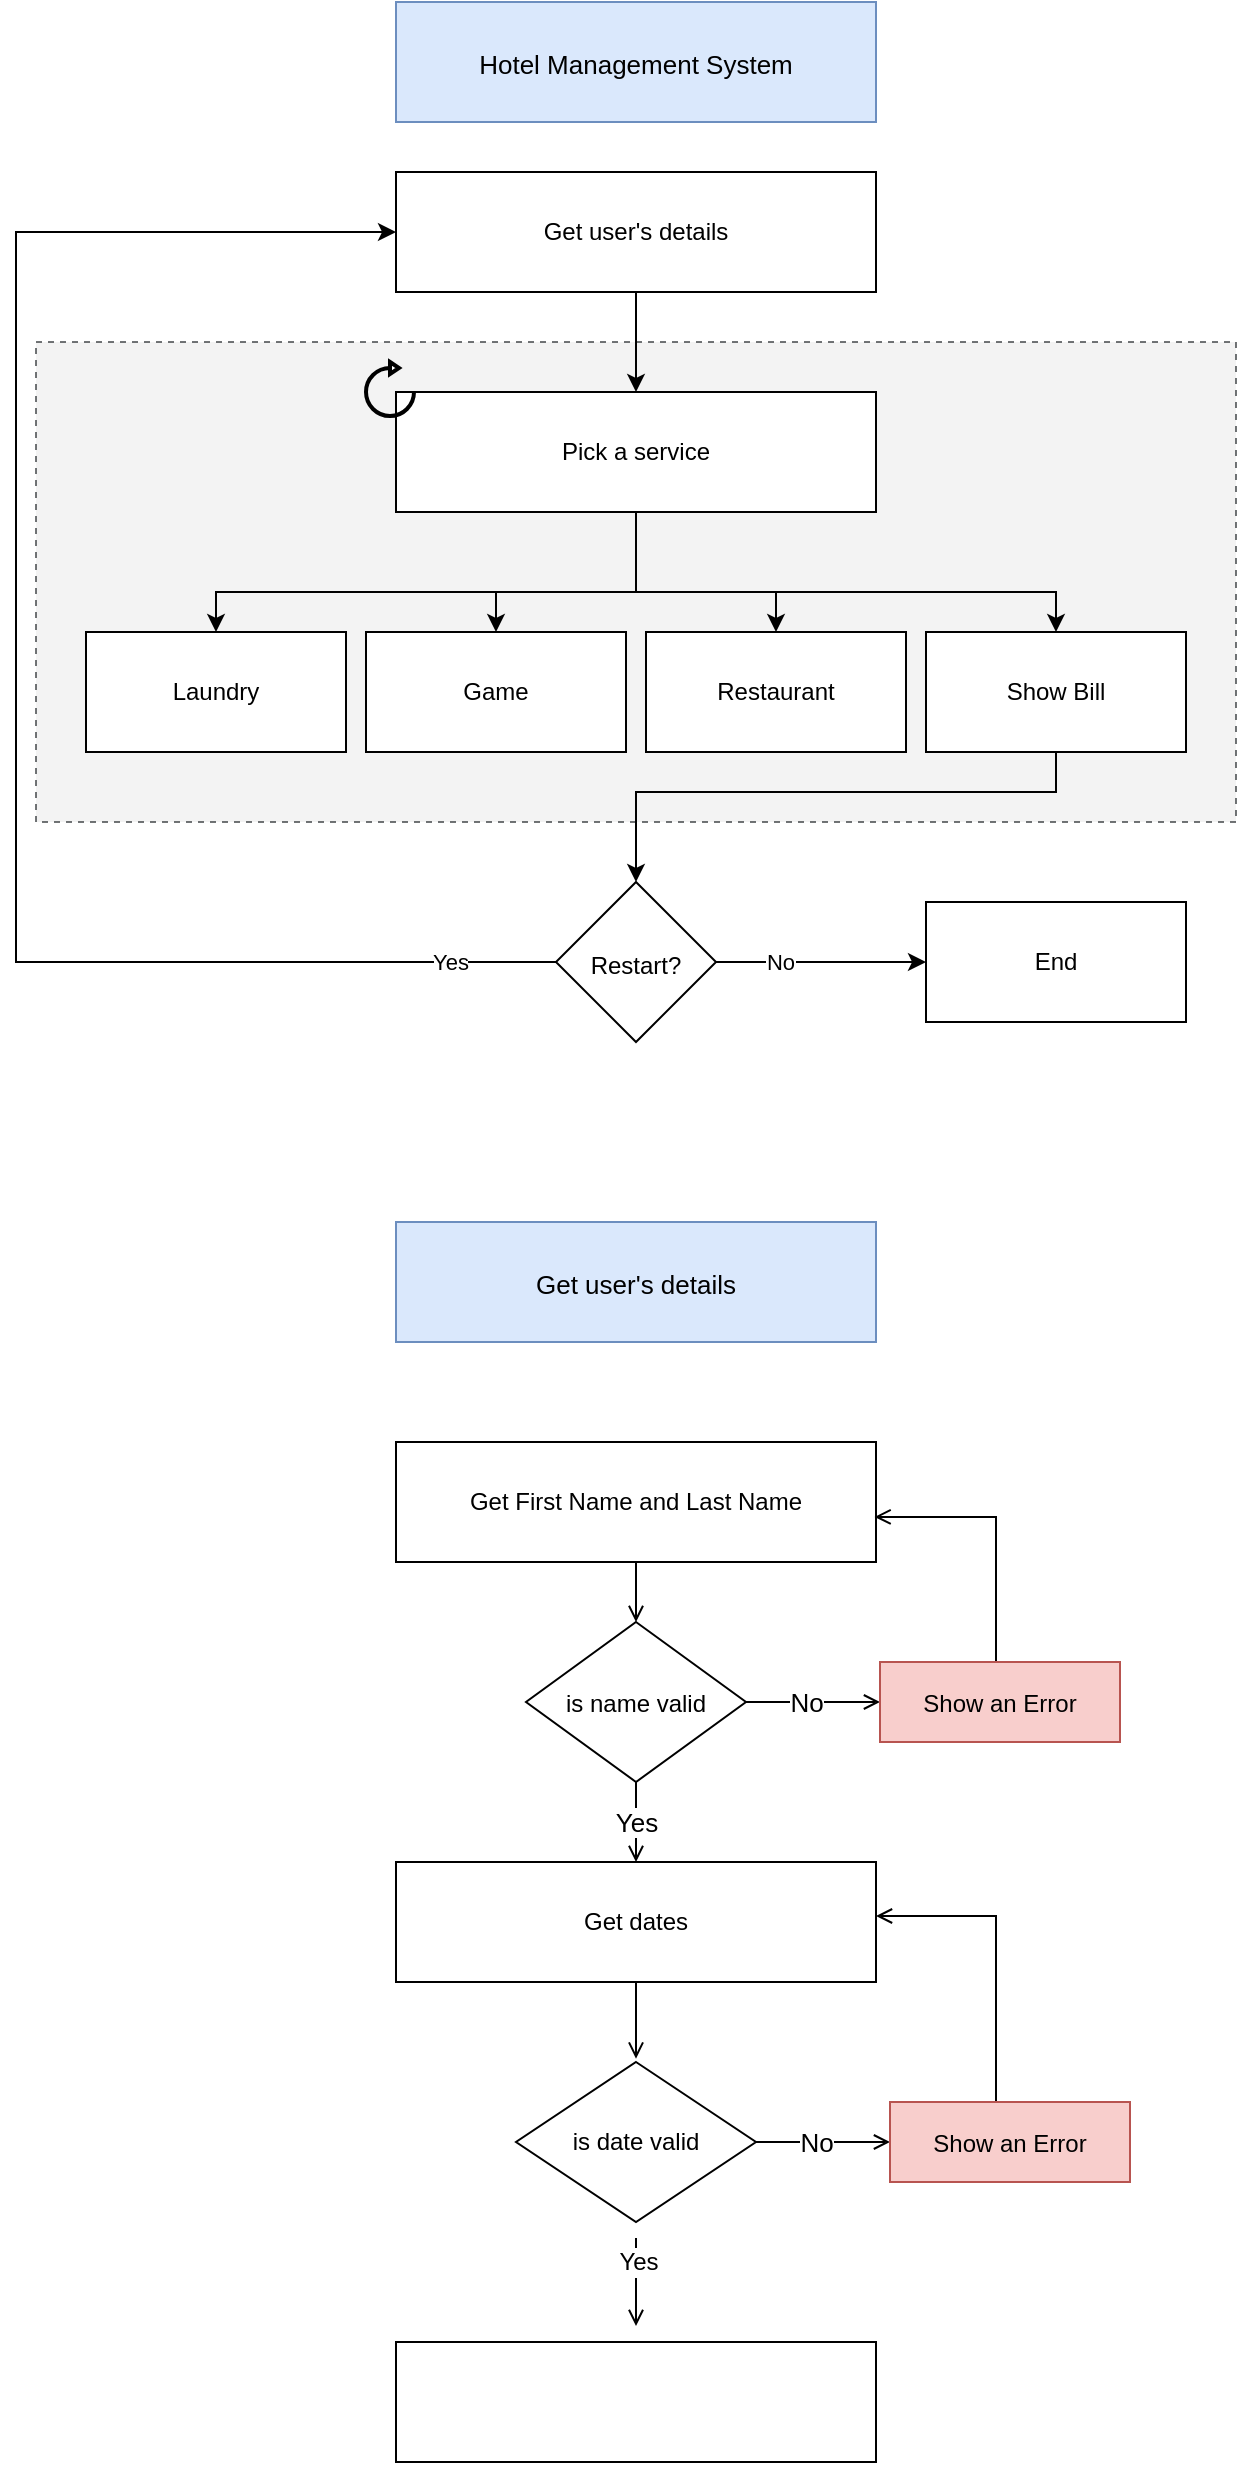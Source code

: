 <mxfile version="20.7.4" type="device"><diagram id="noBiFy3wOc1JuXyiB70l" name="Page-1"><mxGraphModel dx="1663" dy="887" grid="1" gridSize="10" guides="1" tooltips="1" connect="1" arrows="1" fold="1" page="1" pageScale="1" pageWidth="850" pageHeight="1100" math="0" shadow="0"><root><mxCell id="0"/><mxCell id="1" parent="0"/><mxCell id="cH7AWFVXMHexku1K2pnK-41" value="" style="rounded=0;whiteSpace=wrap;html=1;fontSize=16;dashed=1;fillColor=#eeeeee;strokeWidth=1;perimeterSpacing=2;strokeColor=#36393d;opacity=70;" vertex="1" parent="1"><mxGeometry x="130" y="240" width="600" height="240" as="geometry"/></mxCell><mxCell id="cH7AWFVXMHexku1K2pnK-3" value="" style="edgeStyle=orthogonalEdgeStyle;rounded=0;orthogonalLoop=1;jettySize=auto;html=1;" edge="1" parent="1" source="cH7AWFVXMHexku1K2pnK-1" target="cH7AWFVXMHexku1K2pnK-2"><mxGeometry relative="1" as="geometry"/></mxCell><mxCell id="cH7AWFVXMHexku1K2pnK-1" value="Get user's details" style="whiteSpace=wrap;html=1;rounded=1;arcSize=0;" vertex="1" parent="1"><mxGeometry x="310" y="155" width="240" height="60" as="geometry"/></mxCell><mxCell id="cH7AWFVXMHexku1K2pnK-8" value="" style="edgeStyle=orthogonalEdgeStyle;rounded=0;orthogonalLoop=1;jettySize=auto;html=1;" edge="1" parent="1" source="cH7AWFVXMHexku1K2pnK-2" target="cH7AWFVXMHexku1K2pnK-6"><mxGeometry relative="1" as="geometry"><Array as="points"><mxPoint x="430" y="365"/><mxPoint x="500" y="365"/></Array></mxGeometry></mxCell><mxCell id="cH7AWFVXMHexku1K2pnK-9" style="edgeStyle=orthogonalEdgeStyle;rounded=0;orthogonalLoop=1;jettySize=auto;html=1;entryX=0.5;entryY=0;entryDx=0;entryDy=0;" edge="1" parent="1" source="cH7AWFVXMHexku1K2pnK-2" target="cH7AWFVXMHexku1K2pnK-5"><mxGeometry relative="1" as="geometry"><Array as="points"><mxPoint x="430" y="365"/><mxPoint x="360" y="365"/></Array></mxGeometry></mxCell><mxCell id="cH7AWFVXMHexku1K2pnK-10" style="edgeStyle=orthogonalEdgeStyle;rounded=0;orthogonalLoop=1;jettySize=auto;html=1;" edge="1" parent="1" source="cH7AWFVXMHexku1K2pnK-2" target="cH7AWFVXMHexku1K2pnK-4"><mxGeometry relative="1" as="geometry"><Array as="points"><mxPoint x="430" y="365"/><mxPoint x="220" y="365"/></Array></mxGeometry></mxCell><mxCell id="cH7AWFVXMHexku1K2pnK-11" style="edgeStyle=orthogonalEdgeStyle;rounded=0;orthogonalLoop=1;jettySize=auto;html=1;entryX=0.5;entryY=0;entryDx=0;entryDy=0;" edge="1" parent="1" source="cH7AWFVXMHexku1K2pnK-2" target="cH7AWFVXMHexku1K2pnK-7"><mxGeometry relative="1" as="geometry"><Array as="points"><mxPoint x="430" y="365"/><mxPoint x="640" y="365"/></Array></mxGeometry></mxCell><mxCell id="cH7AWFVXMHexku1K2pnK-2" value="Pick a service" style="whiteSpace=wrap;html=1;rounded=1;arcSize=0;" vertex="1" parent="1"><mxGeometry x="310" y="265" width="240" height="60" as="geometry"/></mxCell><mxCell id="cH7AWFVXMHexku1K2pnK-4" value="Laundry" style="whiteSpace=wrap;html=1;rounded=1;arcSize=0;" vertex="1" parent="1"><mxGeometry x="155" y="385" width="130" height="60" as="geometry"/></mxCell><mxCell id="cH7AWFVXMHexku1K2pnK-5" value="Game" style="whiteSpace=wrap;html=1;rounded=1;arcSize=0;" vertex="1" parent="1"><mxGeometry x="295" y="385" width="130" height="60" as="geometry"/></mxCell><mxCell id="cH7AWFVXMHexku1K2pnK-6" value="Restaurant" style="whiteSpace=wrap;html=1;rounded=1;arcSize=0;" vertex="1" parent="1"><mxGeometry x="435" y="385" width="130" height="60" as="geometry"/></mxCell><mxCell id="cH7AWFVXMHexku1K2pnK-7" value="Show Bill" style="whiteSpace=wrap;html=1;rounded=1;arcSize=0;" vertex="1" parent="1"><mxGeometry x="575" y="385" width="130" height="60" as="geometry"/></mxCell><mxCell id="cH7AWFVXMHexku1K2pnK-22" style="edgeStyle=orthogonalEdgeStyle;rounded=0;orthogonalLoop=1;jettySize=auto;html=1;exitX=0.5;exitY=1;exitDx=0;exitDy=0;entryX=0.5;entryY=0;entryDx=0;entryDy=0;" edge="1" parent="1" source="cH7AWFVXMHexku1K2pnK-7" target="cH7AWFVXMHexku1K2pnK-23"><mxGeometry relative="1" as="geometry"><mxPoint x="640" y="465" as="sourcePoint"/><mxPoint x="430" y="485" as="targetPoint"/><Array as="points"><mxPoint x="640" y="465"/><mxPoint x="430" y="465"/></Array></mxGeometry></mxCell><mxCell id="cH7AWFVXMHexku1K2pnK-29" style="edgeStyle=orthogonalEdgeStyle;rounded=0;orthogonalLoop=1;jettySize=auto;html=1;entryX=0;entryY=0.5;entryDx=0;entryDy=0;" edge="1" parent="1" source="cH7AWFVXMHexku1K2pnK-23" target="cH7AWFVXMHexku1K2pnK-1"><mxGeometry relative="1" as="geometry"><Array as="points"><mxPoint x="120" y="550"/><mxPoint x="120" y="185"/></Array></mxGeometry></mxCell><mxCell id="cH7AWFVXMHexku1K2pnK-30" value="Yes" style="edgeLabel;html=1;align=center;verticalAlign=middle;resizable=0;points=[];" vertex="1" connectable="0" parent="cH7AWFVXMHexku1K2pnK-29"><mxGeometry x="-0.743" relative="1" as="geometry"><mxPoint x="53" as="offset"/></mxGeometry></mxCell><mxCell id="cH7AWFVXMHexku1K2pnK-31" style="edgeStyle=orthogonalEdgeStyle;rounded=0;orthogonalLoop=1;jettySize=auto;html=1;entryX=0;entryY=0.5;entryDx=0;entryDy=0;" edge="1" parent="1" source="cH7AWFVXMHexku1K2pnK-23" target="cH7AWFVXMHexku1K2pnK-32"><mxGeometry relative="1" as="geometry"><mxPoint x="540" y="525" as="targetPoint"/></mxGeometry></mxCell><mxCell id="cH7AWFVXMHexku1K2pnK-33" value="No" style="edgeLabel;html=1;align=center;verticalAlign=middle;resizable=0;points=[];" vertex="1" connectable="0" parent="cH7AWFVXMHexku1K2pnK-31"><mxGeometry x="-0.4" y="1" relative="1" as="geometry"><mxPoint y="1" as="offset"/></mxGeometry></mxCell><mxCell id="cH7AWFVXMHexku1K2pnK-23" value="&lt;span style=&quot;font-size: 12px;&quot;&gt;Restart?&lt;/span&gt;" style="rhombus;whiteSpace=wrap;html=1;fontSize=16;" vertex="1" parent="1"><mxGeometry x="390" y="510" width="80" height="80" as="geometry"/></mxCell><mxCell id="cH7AWFVXMHexku1K2pnK-32" value="End" style="whiteSpace=wrap;html=1;rounded=1;arcSize=0;" vertex="1" parent="1"><mxGeometry x="575" y="520" width="130" height="60" as="geometry"/></mxCell><mxCell id="cH7AWFVXMHexku1K2pnK-39" value="&lt;font style=&quot;font-size: 13px;&quot;&gt;Hotel Management System&lt;/font&gt;" style="rounded=0;whiteSpace=wrap;html=1;fontSize=16;fillColor=#dae8fc;strokeColor=#6c8ebf;" vertex="1" parent="1"><mxGeometry x="310" y="70" width="240" height="60" as="geometry"/></mxCell><mxCell id="cH7AWFVXMHexku1K2pnK-42" value="" style="html=1;verticalLabelPosition=bottom;align=center;labelBackgroundColor=#ffffff;verticalAlign=top;strokeWidth=2;strokeColor=#000000;shadow=0;dashed=0;shape=mxgraph.ios7.icons.reload;fontSize=16;" vertex="1" parent="1"><mxGeometry x="295" y="250" width="24" height="27" as="geometry"/></mxCell><mxCell id="cH7AWFVXMHexku1K2pnK-46" value="&lt;font style=&quot;font-size: 13px;&quot;&gt;Get user's details&lt;/font&gt;" style="rounded=0;whiteSpace=wrap;html=1;fontSize=16;fillColor=#dae8fc;strokeColor=#6c8ebf;" vertex="1" parent="1"><mxGeometry x="310" y="680" width="240" height="60" as="geometry"/></mxCell><mxCell id="cH7AWFVXMHexku1K2pnK-48" style="edgeStyle=elbowEdgeStyle;rounded=0;orthogonalLoop=1;jettySize=auto;html=1;fontSize=13;endArrow=open;sourcePerimeterSpacing=8;targetPerimeterSpacing=8;exitX=0.5;exitY=1;exitDx=0;exitDy=0;entryX=0.5;entryY=0;entryDx=0;entryDy=0;" edge="1" parent="1" source="cH7AWFVXMHexku1K2pnK-47" target="cH7AWFVXMHexku1K2pnK-49"><mxGeometry relative="1" as="geometry"><mxPoint x="430" y="900" as="targetPoint"/></mxGeometry></mxCell><mxCell id="cH7AWFVXMHexku1K2pnK-47" value="Get First Name and Last Name" style="whiteSpace=wrap;html=1;rounded=1;arcSize=0;" vertex="1" parent="1"><mxGeometry x="310" y="790" width="240" height="60" as="geometry"/></mxCell><mxCell id="cH7AWFVXMHexku1K2pnK-51" value="" style="edgeStyle=elbowEdgeStyle;rounded=0;orthogonalLoop=1;jettySize=auto;html=1;fontSize=13;endArrow=open;sourcePerimeterSpacing=8;targetPerimeterSpacing=8;exitX=1;exitY=0.5;exitDx=0;exitDy=0;entryX=0;entryY=0.5;entryDx=0;entryDy=0;" edge="1" parent="1" source="cH7AWFVXMHexku1K2pnK-49" target="cH7AWFVXMHexku1K2pnK-50"><mxGeometry relative="1" as="geometry"/></mxCell><mxCell id="cH7AWFVXMHexku1K2pnK-53" value="No" style="edgeLabel;html=1;align=center;verticalAlign=middle;resizable=0;points=[];fontSize=13;" vertex="1" connectable="0" parent="cH7AWFVXMHexku1K2pnK-51"><mxGeometry x="-0.387" y="1" relative="1" as="geometry"><mxPoint x="9" y="1" as="offset"/></mxGeometry></mxCell><mxCell id="cH7AWFVXMHexku1K2pnK-56" value="Yes" style="edgeStyle=elbowEdgeStyle;rounded=0;orthogonalLoop=1;jettySize=auto;html=1;fontSize=13;endArrow=open;sourcePerimeterSpacing=8;targetPerimeterSpacing=8;exitX=0.5;exitY=1;exitDx=0;exitDy=0;entryX=0.5;entryY=0;entryDx=0;entryDy=0;" edge="1" parent="1" source="cH7AWFVXMHexku1K2pnK-49" target="cH7AWFVXMHexku1K2pnK-57"><mxGeometry relative="1" as="geometry"><mxPoint x="430" y="1020" as="targetPoint"/></mxGeometry></mxCell><mxCell id="cH7AWFVXMHexku1K2pnK-49" value="&lt;font style=&quot;font-size: 12px;&quot;&gt;is name valid&lt;/font&gt;" style="rhombus;whiteSpace=wrap;html=1;strokeColor=#000000;strokeWidth=1;fontSize=13;" vertex="1" parent="1"><mxGeometry x="375" y="880" width="110" height="80" as="geometry"/></mxCell><mxCell id="cH7AWFVXMHexku1K2pnK-61" style="edgeStyle=elbowEdgeStyle;rounded=0;orthogonalLoop=1;jettySize=auto;html=1;entryX=0.997;entryY=0.624;entryDx=0;entryDy=0;entryPerimeter=0;fontSize=12;endArrow=open;sourcePerimeterSpacing=8;targetPerimeterSpacing=8;exitX=0.5;exitY=0;exitDx=0;exitDy=0;" edge="1" parent="1" source="cH7AWFVXMHexku1K2pnK-50" target="cH7AWFVXMHexku1K2pnK-47"><mxGeometry relative="1" as="geometry"><mxPoint x="610" y="880" as="sourcePoint"/><Array as="points"><mxPoint x="610" y="870"/><mxPoint x="610" y="860"/></Array></mxGeometry></mxCell><mxCell id="cH7AWFVXMHexku1K2pnK-50" value="&lt;span style=&quot;font-size: 12px;&quot;&gt;Show an Error&lt;/span&gt;" style="whiteSpace=wrap;html=1;fontSize=13;strokeColor=#b85450;strokeWidth=1;fillColor=#f8cecc;" vertex="1" parent="1"><mxGeometry x="552" y="900" width="120" height="40" as="geometry"/></mxCell><mxCell id="cH7AWFVXMHexku1K2pnK-59" value="" style="edgeStyle=elbowEdgeStyle;rounded=0;orthogonalLoop=1;jettySize=auto;html=1;fontSize=13;endArrow=open;sourcePerimeterSpacing=8;targetPerimeterSpacing=8;exitX=0.5;exitY=1;exitDx=0;exitDy=0;entryX=0.504;entryY=-0.021;entryDx=0;entryDy=0;entryPerimeter=0;" edge="1" parent="1" source="cH7AWFVXMHexku1K2pnK-57" target="cH7AWFVXMHexku1K2pnK-62"><mxGeometry relative="1" as="geometry"><mxPoint x="430" y="1090" as="targetPoint"/></mxGeometry></mxCell><mxCell id="cH7AWFVXMHexku1K2pnK-57" value="Get dates" style="whiteSpace=wrap;html=1;rounded=1;arcSize=0;" vertex="1" parent="1"><mxGeometry x="310" y="1000" width="240" height="60" as="geometry"/></mxCell><mxCell id="cH7AWFVXMHexku1K2pnK-77" value="" style="edgeStyle=elbowEdgeStyle;rounded=0;orthogonalLoop=1;jettySize=auto;html=1;fontSize=12;endArrow=open;sourcePerimeterSpacing=8;targetPerimeterSpacing=8;" edge="1" parent="1" source="cH7AWFVXMHexku1K2pnK-62" target="cH7AWFVXMHexku1K2pnK-76"><mxGeometry relative="1" as="geometry"/></mxCell><mxCell id="cH7AWFVXMHexku1K2pnK-78" value="Yes" style="edgeLabel;html=1;align=center;verticalAlign=middle;resizable=0;points=[];fontSize=12;" vertex="1" connectable="0" parent="cH7AWFVXMHexku1K2pnK-77"><mxGeometry x="-0.451" y="1" relative="1" as="geometry"><mxPoint as="offset"/></mxGeometry></mxCell><mxCell id="cH7AWFVXMHexku1K2pnK-62" value="is date valid" style="rhombus;whiteSpace=wrap;html=1;strokeColor=#000000;strokeWidth=1;fontSize=12;" vertex="1" parent="1"><mxGeometry x="370" y="1100" width="120" height="80" as="geometry"/></mxCell><mxCell id="cH7AWFVXMHexku1K2pnK-64" value="" style="edgeStyle=elbowEdgeStyle;rounded=0;orthogonalLoop=1;jettySize=auto;html=1;fontSize=13;endArrow=open;sourcePerimeterSpacing=8;targetPerimeterSpacing=8;exitX=1;exitY=0.5;exitDx=0;exitDy=0;entryX=0;entryY=0.5;entryDx=0;entryDy=0;" edge="1" parent="1"><mxGeometry relative="1" as="geometry"><mxPoint x="490" y="1140" as="sourcePoint"/><mxPoint x="557.0" y="1140" as="targetPoint"/></mxGeometry></mxCell><mxCell id="cH7AWFVXMHexku1K2pnK-65" value="No" style="edgeLabel;html=1;align=center;verticalAlign=middle;resizable=0;points=[];fontSize=13;" vertex="1" connectable="0" parent="cH7AWFVXMHexku1K2pnK-64"><mxGeometry x="-0.387" y="1" relative="1" as="geometry"><mxPoint x="9" y="1" as="offset"/></mxGeometry></mxCell><mxCell id="cH7AWFVXMHexku1K2pnK-74" style="edgeStyle=elbowEdgeStyle;rounded=0;orthogonalLoop=1;jettySize=auto;html=1;entryX=0.997;entryY=0.624;entryDx=0;entryDy=0;entryPerimeter=0;fontSize=12;endArrow=open;sourcePerimeterSpacing=8;targetPerimeterSpacing=8;exitX=0.5;exitY=0;exitDx=0;exitDy=0;" edge="1" parent="1" source="cH7AWFVXMHexku1K2pnK-66"><mxGeometry relative="1" as="geometry"><mxPoint x="612.72" y="1099.56" as="sourcePoint"/><mxPoint x="550" y="1027" as="targetPoint"/><Array as="points"><mxPoint x="610" y="1100"/><mxPoint x="610.72" y="1069.56"/><mxPoint x="610.72" y="1059.56"/></Array></mxGeometry></mxCell><mxCell id="cH7AWFVXMHexku1K2pnK-66" value="&lt;span style=&quot;font-size: 12px;&quot;&gt;Show an Error&lt;/span&gt;" style="whiteSpace=wrap;html=1;fontSize=13;strokeColor=#b85450;strokeWidth=1;fillColor=#f8cecc;" vertex="1" parent="1"><mxGeometry x="557" y="1120" width="120" height="40" as="geometry"/></mxCell><mxCell id="cH7AWFVXMHexku1K2pnK-76" value="" style="whiteSpace=wrap;html=1;strokeColor=#000000;strokeWidth=1;fontSize=16;" vertex="1" parent="1"><mxGeometry x="310" y="1240" width="240" height="60" as="geometry"/></mxCell></root></mxGraphModel></diagram></mxfile>